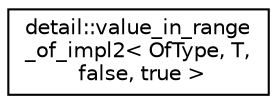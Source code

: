 digraph "Graphical Class Hierarchy"
{
 // LATEX_PDF_SIZE
  edge [fontname="Helvetica",fontsize="10",labelfontname="Helvetica",labelfontsize="10"];
  node [fontname="Helvetica",fontsize="10",shape=record];
  rankdir="LR";
  Node0 [label="detail::value_in_range\l_of_impl2\< OfType, T,\l false, true \>",height=0.2,width=0.4,color="black", fillcolor="white", style="filled",URL="$structdetail_1_1value__in__range__of__impl2_3_01OfType_00_01T_00_01false_00_01true_01_4.html",tooltip=" "];
}
